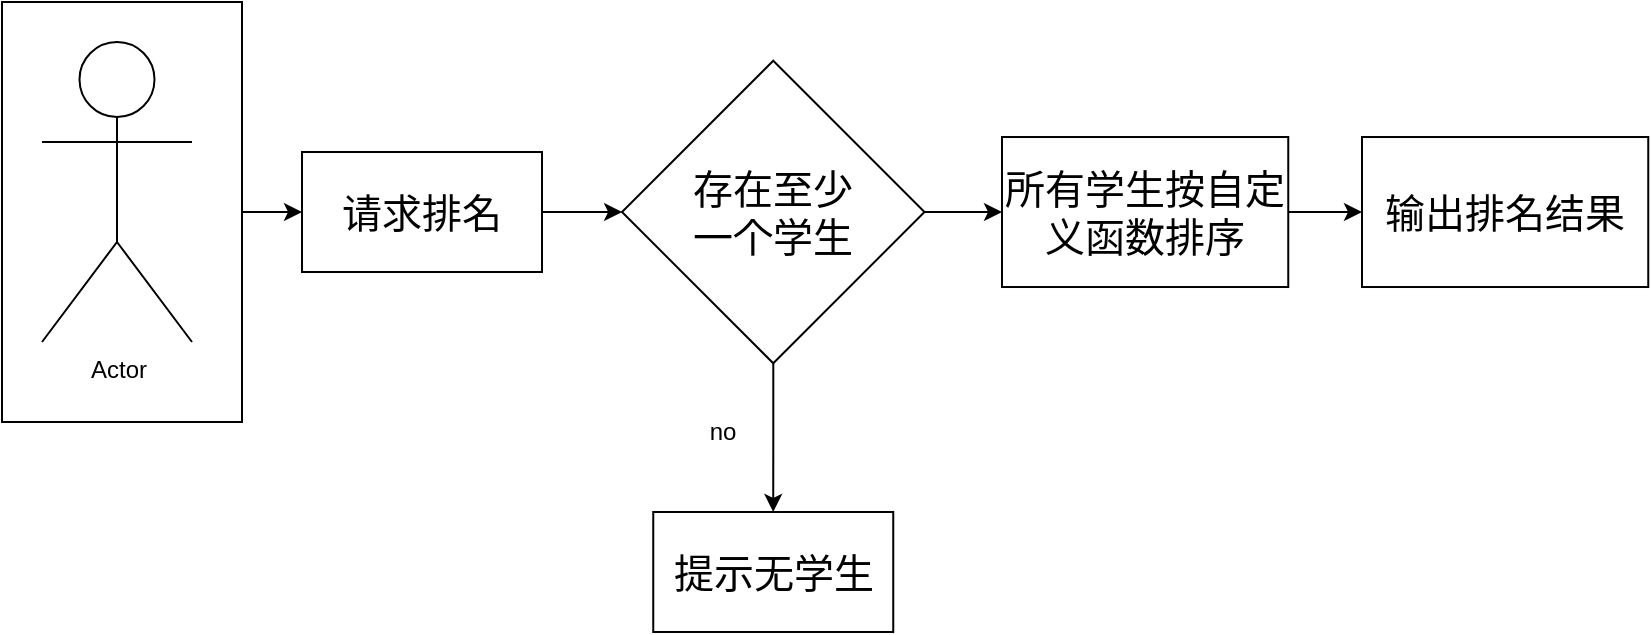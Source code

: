 <mxfile version="28.0.6">
  <diagram name="第 1 页" id="9_nOzC6Pcesng4Vaw9cs">
    <mxGraphModel dx="1213" dy="828" grid="1" gridSize="10" guides="1" tooltips="1" connect="1" arrows="1" fold="1" page="1" pageScale="1" pageWidth="827" pageHeight="1169" math="0" shadow="0">
      <root>
        <mxCell id="0" />
        <mxCell id="1" parent="0" />
        <mxCell id="zRLv_VgMllRFjd1obKRN-4" value="" style="edgeStyle=orthogonalEdgeStyle;rounded=0;orthogonalLoop=1;jettySize=auto;html=1;" edge="1" parent="1" source="zRLv_VgMllRFjd1obKRN-1" target="zRLv_VgMllRFjd1obKRN-3">
          <mxGeometry relative="1" as="geometry" />
        </mxCell>
        <mxCell id="zRLv_VgMllRFjd1obKRN-1" value="" style="rounded=0;whiteSpace=wrap;html=1;" vertex="1" parent="1">
          <mxGeometry x="60" y="270" width="120" height="210" as="geometry" />
        </mxCell>
        <mxCell id="zRLv_VgMllRFjd1obKRN-2" value="Actor" style="shape=umlActor;verticalLabelPosition=bottom;verticalAlign=top;html=1;outlineConnect=0;" vertex="1" parent="1">
          <mxGeometry x="80" y="290" width="75" height="150" as="geometry" />
        </mxCell>
        <mxCell id="zRLv_VgMllRFjd1obKRN-6" value="" style="edgeStyle=orthogonalEdgeStyle;rounded=0;orthogonalLoop=1;jettySize=auto;html=1;" edge="1" parent="1" source="zRLv_VgMllRFjd1obKRN-3" target="zRLv_VgMllRFjd1obKRN-5">
          <mxGeometry relative="1" as="geometry" />
        </mxCell>
        <mxCell id="zRLv_VgMllRFjd1obKRN-3" value="请求排名" style="whiteSpace=wrap;html=1;rounded=0;fontSize=20;" vertex="1" parent="1">
          <mxGeometry x="210" y="345" width="120" height="60" as="geometry" />
        </mxCell>
        <mxCell id="zRLv_VgMllRFjd1obKRN-8" value="" style="edgeStyle=orthogonalEdgeStyle;rounded=0;orthogonalLoop=1;jettySize=auto;html=1;" edge="1" parent="1" source="zRLv_VgMllRFjd1obKRN-5" target="zRLv_VgMllRFjd1obKRN-7">
          <mxGeometry relative="1" as="geometry" />
        </mxCell>
        <mxCell id="zRLv_VgMllRFjd1obKRN-11" value="" style="edgeStyle=orthogonalEdgeStyle;rounded=0;orthogonalLoop=1;jettySize=auto;html=1;" edge="1" parent="1" source="zRLv_VgMllRFjd1obKRN-5" target="zRLv_VgMllRFjd1obKRN-10">
          <mxGeometry relative="1" as="geometry" />
        </mxCell>
        <mxCell id="zRLv_VgMllRFjd1obKRN-5" value="存在至少&lt;div&gt;一个学生&lt;/div&gt;" style="rhombus;whiteSpace=wrap;html=1;fontSize=20;rounded=0;" vertex="1" parent="1">
          <mxGeometry x="370" y="299.38" width="151.25" height="151.25" as="geometry" />
        </mxCell>
        <mxCell id="zRLv_VgMllRFjd1obKRN-7" value="提示无学生" style="whiteSpace=wrap;html=1;fontSize=20;rounded=0;" vertex="1" parent="1">
          <mxGeometry x="385.625" y="524.995" width="120" height="60" as="geometry" />
        </mxCell>
        <mxCell id="zRLv_VgMllRFjd1obKRN-9" value="no" style="text;html=1;align=center;verticalAlign=middle;resizable=0;points=[];autosize=1;strokeColor=none;fillColor=none;" vertex="1" parent="1">
          <mxGeometry x="400" y="470" width="40" height="30" as="geometry" />
        </mxCell>
        <mxCell id="zRLv_VgMllRFjd1obKRN-15" value="" style="edgeStyle=orthogonalEdgeStyle;rounded=0;orthogonalLoop=1;jettySize=auto;html=1;" edge="1" parent="1" source="zRLv_VgMllRFjd1obKRN-10" target="zRLv_VgMllRFjd1obKRN-14">
          <mxGeometry relative="1" as="geometry" />
        </mxCell>
        <mxCell id="zRLv_VgMllRFjd1obKRN-10" value="所有学生按自定义函数排序" style="whiteSpace=wrap;html=1;fontSize=20;rounded=0;" vertex="1" parent="1">
          <mxGeometry x="560" y="337.51" width="143.13" height="75" as="geometry" />
        </mxCell>
        <mxCell id="zRLv_VgMllRFjd1obKRN-14" value="输出排名结果" style="whiteSpace=wrap;html=1;fontSize=20;rounded=0;" vertex="1" parent="1">
          <mxGeometry x="740.0" y="337.51" width="143.13" height="75" as="geometry" />
        </mxCell>
      </root>
    </mxGraphModel>
  </diagram>
</mxfile>

